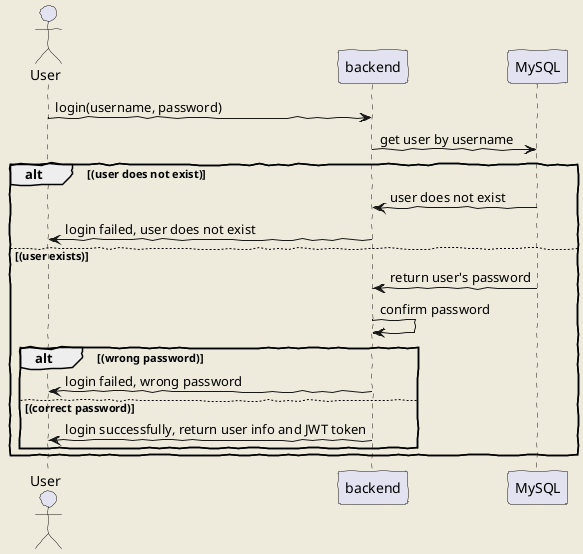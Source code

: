 @startuml login
    skinparam backgroundColor #EEEBDC
    skinparam handwritten true
    actor User
    User -> "backend" : login(username, password)
    "backend" -> "MySQL" : get user by username
    alt (user does not exist)
    "MySQL" -> "backend" : user does not exist
    "backend" -> User : login failed, user does not exist
    else (user exists)
    "MySQL" -> "backend" : return user's password
    "backend" -> "backend" : confirm password
    alt (wrong password)
    "backend" -> User : login failed, wrong password
    else (correct password)
    "backend" -> User : login successfully, return user info and JWT token
    end
    end
@enduml
